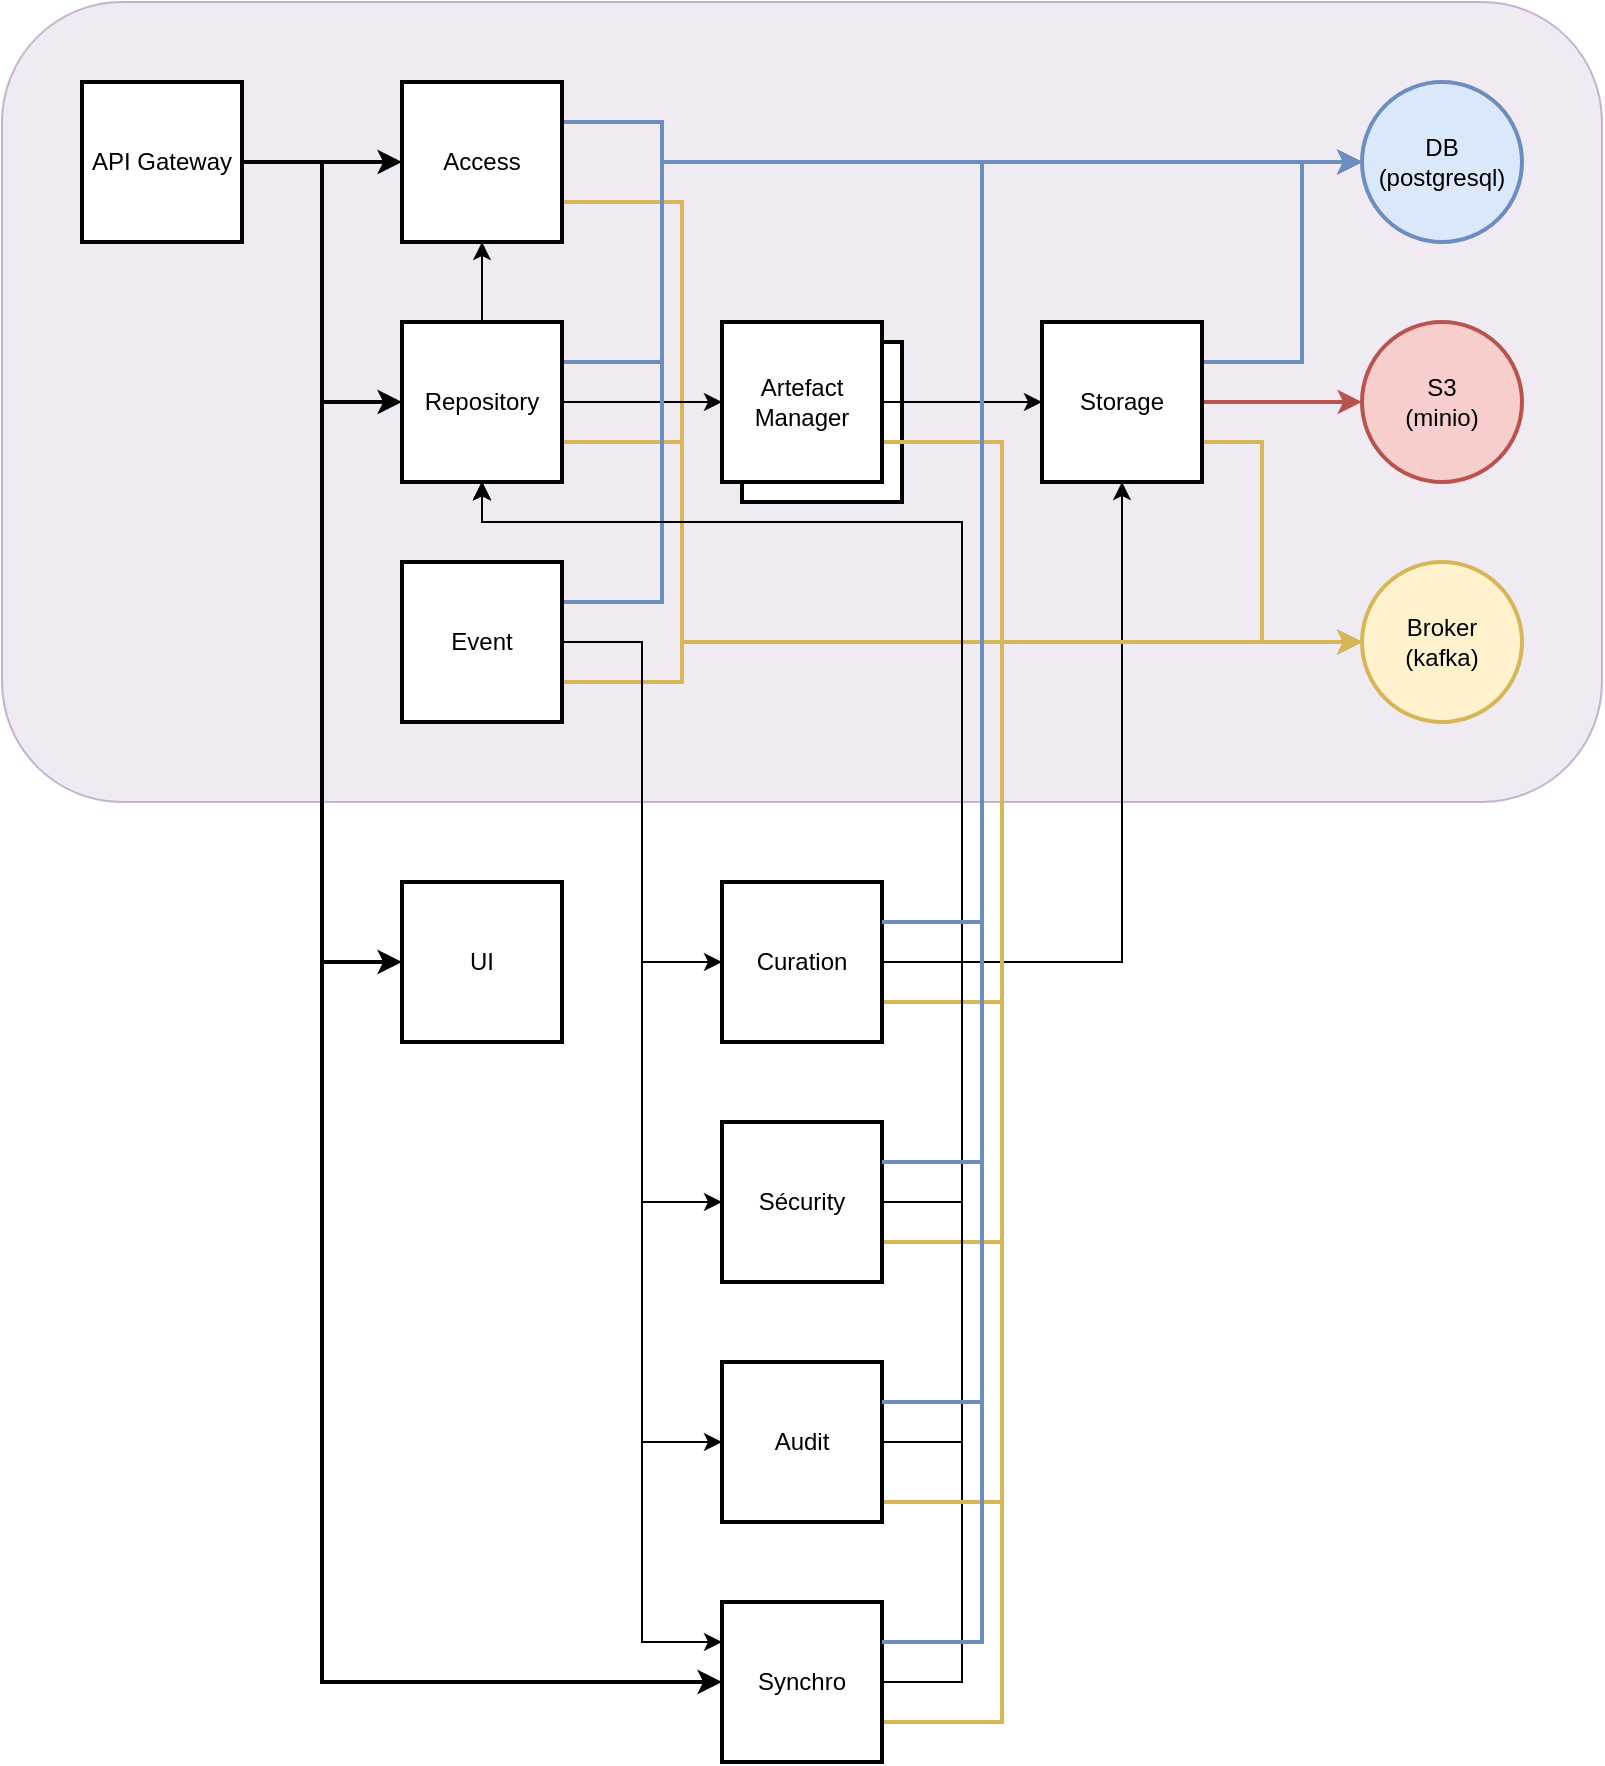 <mxfile version="26.1.1">
  <diagram name="Page-1" id="bDpmgTGAfnFgiMGmfUuK">
    <mxGraphModel dx="1434" dy="871" grid="1" gridSize="10" guides="1" tooltips="1" connect="1" arrows="1" fold="1" page="1" pageScale="1" pageWidth="827" pageHeight="1169" math="0" shadow="0">
      <root>
        <mxCell id="0" />
        <mxCell id="1" parent="0" />
        <mxCell id="vEc4FZTlCkp1WOhulvVk-27" value="" style="rounded=1;whiteSpace=wrap;html=1;fillColor=#e1d5e7;strokeColor=#9673a6;opacity=50;" vertex="1" parent="1">
          <mxGeometry y="120" width="800" height="400" as="geometry" />
        </mxCell>
        <mxCell id="vEc4FZTlCkp1WOhulvVk-18" value="" style="whiteSpace=wrap;html=1;aspect=fixed;strokeWidth=2;" vertex="1" parent="1">
          <mxGeometry x="370" y="290" width="80" height="80" as="geometry" />
        </mxCell>
        <mxCell id="vEc4FZTlCkp1WOhulvVk-7" value="" style="edgeStyle=orthogonalEdgeStyle;rounded=0;orthogonalLoop=1;jettySize=auto;html=1;strokeWidth=2;" edge="1" parent="1" source="vEc4FZTlCkp1WOhulvVk-1" target="vEc4FZTlCkp1WOhulvVk-2">
          <mxGeometry relative="1" as="geometry" />
        </mxCell>
        <mxCell id="vEc4FZTlCkp1WOhulvVk-8" style="edgeStyle=orthogonalEdgeStyle;rounded=0;orthogonalLoop=1;jettySize=auto;html=1;entryX=0;entryY=0.5;entryDx=0;entryDy=0;elbow=vertical;strokeWidth=2;" edge="1" parent="1" source="vEc4FZTlCkp1WOhulvVk-1" target="vEc4FZTlCkp1WOhulvVk-3">
          <mxGeometry relative="1" as="geometry" />
        </mxCell>
        <mxCell id="vEc4FZTlCkp1WOhulvVk-35" style="edgeStyle=orthogonalEdgeStyle;rounded=0;orthogonalLoop=1;jettySize=auto;html=1;entryX=0;entryY=0.5;entryDx=0;entryDy=0;strokeWidth=2;" edge="1" parent="1" source="vEc4FZTlCkp1WOhulvVk-1" target="vEc4FZTlCkp1WOhulvVk-30">
          <mxGeometry relative="1" as="geometry" />
        </mxCell>
        <mxCell id="vEc4FZTlCkp1WOhulvVk-37" style="edgeStyle=orthogonalEdgeStyle;rounded=0;orthogonalLoop=1;jettySize=auto;html=1;entryX=0;entryY=0.5;entryDx=0;entryDy=0;strokeWidth=2;" edge="1" parent="1" source="vEc4FZTlCkp1WOhulvVk-1" target="vEc4FZTlCkp1WOhulvVk-31">
          <mxGeometry relative="1" as="geometry">
            <Array as="points">
              <mxPoint x="160" y="200" />
              <mxPoint x="160" y="960" />
            </Array>
          </mxGeometry>
        </mxCell>
        <mxCell id="vEc4FZTlCkp1WOhulvVk-1" value="API Gateway" style="whiteSpace=wrap;html=1;aspect=fixed;strokeWidth=2;" vertex="1" parent="1">
          <mxGeometry x="40" y="160" width="80" height="80" as="geometry" />
        </mxCell>
        <mxCell id="vEc4FZTlCkp1WOhulvVk-15" style="edgeStyle=orthogonalEdgeStyle;rounded=0;orthogonalLoop=1;jettySize=auto;html=1;entryX=0;entryY=0.5;entryDx=0;entryDy=0;fillColor=#dae8fc;strokeColor=#6c8ebf;exitX=1;exitY=0.25;exitDx=0;exitDy=0;strokeWidth=2;" edge="1" parent="1" source="vEc4FZTlCkp1WOhulvVk-2" target="vEc4FZTlCkp1WOhulvVk-13">
          <mxGeometry relative="1" as="geometry">
            <Array as="points">
              <mxPoint x="330" y="180" />
              <mxPoint x="330" y="200" />
            </Array>
          </mxGeometry>
        </mxCell>
        <mxCell id="vEc4FZTlCkp1WOhulvVk-23" style="edgeStyle=orthogonalEdgeStyle;rounded=0;orthogonalLoop=1;jettySize=auto;html=1;fillColor=#fff2cc;strokeColor=#d6b656;strokeWidth=2;entryX=0;entryY=0.5;entryDx=0;entryDy=0;" edge="1" parent="1" source="vEc4FZTlCkp1WOhulvVk-2" target="vEc4FZTlCkp1WOhulvVk-14">
          <mxGeometry relative="1" as="geometry">
            <mxPoint x="680" y="440" as="targetPoint" />
            <Array as="points">
              <mxPoint x="340" y="220" />
              <mxPoint x="340" y="440" />
            </Array>
          </mxGeometry>
        </mxCell>
        <mxCell id="vEc4FZTlCkp1WOhulvVk-2" value="Access" style="whiteSpace=wrap;html=1;aspect=fixed;strokeWidth=2;" vertex="1" parent="1">
          <mxGeometry x="200" y="160" width="80" height="80" as="geometry" />
        </mxCell>
        <mxCell id="vEc4FZTlCkp1WOhulvVk-10" value="" style="edgeStyle=orthogonalEdgeStyle;rounded=0;orthogonalLoop=1;jettySize=auto;html=1;strokeWidth=1;" edge="1" parent="1" source="vEc4FZTlCkp1WOhulvVk-3" target="vEc4FZTlCkp1WOhulvVk-5">
          <mxGeometry relative="1" as="geometry" />
        </mxCell>
        <mxCell id="vEc4FZTlCkp1WOhulvVk-16" style="edgeStyle=orthogonalEdgeStyle;rounded=0;orthogonalLoop=1;jettySize=auto;html=1;exitX=1;exitY=0.5;exitDx=0;exitDy=0;fillColor=#dae8fc;strokeColor=#6c8ebf;strokeWidth=2;entryX=0;entryY=0.5;entryDx=0;entryDy=0;" edge="1" parent="1" source="vEc4FZTlCkp1WOhulvVk-3" target="vEc4FZTlCkp1WOhulvVk-13">
          <mxGeometry relative="1" as="geometry">
            <mxPoint x="680" y="200" as="targetPoint" />
            <Array as="points">
              <mxPoint x="280" y="300" />
              <mxPoint x="330" y="300" />
              <mxPoint x="330" y="200" />
            </Array>
          </mxGeometry>
        </mxCell>
        <mxCell id="vEc4FZTlCkp1WOhulvVk-22" style="edgeStyle=orthogonalEdgeStyle;rounded=0;orthogonalLoop=1;jettySize=auto;html=1;entryX=0;entryY=0.5;entryDx=0;entryDy=0;fillColor=#fff2cc;strokeColor=#d6b656;strokeWidth=2;" edge="1" parent="1" source="vEc4FZTlCkp1WOhulvVk-3" target="vEc4FZTlCkp1WOhulvVk-14">
          <mxGeometry relative="1" as="geometry">
            <Array as="points">
              <mxPoint x="340" y="340" />
              <mxPoint x="340" y="440" />
            </Array>
          </mxGeometry>
        </mxCell>
        <mxCell id="vEc4FZTlCkp1WOhulvVk-28" value="" style="edgeStyle=orthogonalEdgeStyle;rounded=0;orthogonalLoop=1;jettySize=auto;html=1;strokeWidth=1;" edge="1" parent="1" source="vEc4FZTlCkp1WOhulvVk-3" target="vEc4FZTlCkp1WOhulvVk-2">
          <mxGeometry relative="1" as="geometry" />
        </mxCell>
        <mxCell id="vEc4FZTlCkp1WOhulvVk-3" value="Repository" style="whiteSpace=wrap;html=1;aspect=fixed;strokeWidth=2;" vertex="1" parent="1">
          <mxGeometry x="200" y="280" width="80" height="80" as="geometry" />
        </mxCell>
        <mxCell id="vEc4FZTlCkp1WOhulvVk-20" style="edgeStyle=orthogonalEdgeStyle;rounded=0;orthogonalLoop=1;jettySize=auto;html=1;entryX=0;entryY=0.5;entryDx=0;entryDy=0;fillColor=#fff2cc;strokeColor=#d6b656;strokeWidth=2;" edge="1" parent="1" source="vEc4FZTlCkp1WOhulvVk-4" target="vEc4FZTlCkp1WOhulvVk-14">
          <mxGeometry relative="1" as="geometry">
            <Array as="points">
              <mxPoint x="340" y="460" />
              <mxPoint x="340" y="440" />
            </Array>
          </mxGeometry>
        </mxCell>
        <mxCell id="vEc4FZTlCkp1WOhulvVk-29" style="edgeStyle=orthogonalEdgeStyle;rounded=0;orthogonalLoop=1;jettySize=auto;html=1;fillColor=#dae8fc;strokeColor=#6c8ebf;strokeWidth=2;entryX=0;entryY=0.5;entryDx=0;entryDy=0;" edge="1" parent="1" source="vEc4FZTlCkp1WOhulvVk-4" target="vEc4FZTlCkp1WOhulvVk-13">
          <mxGeometry relative="1" as="geometry">
            <mxPoint x="680" y="200" as="targetPoint" />
            <Array as="points">
              <mxPoint x="330" y="420" />
              <mxPoint x="330" y="200" />
            </Array>
          </mxGeometry>
        </mxCell>
        <mxCell id="vEc4FZTlCkp1WOhulvVk-36" style="edgeStyle=orthogonalEdgeStyle;rounded=0;orthogonalLoop=1;jettySize=auto;html=1;entryX=0;entryY=0.5;entryDx=0;entryDy=0;strokeWidth=1;" edge="1" parent="1" source="vEc4FZTlCkp1WOhulvVk-4" target="vEc4FZTlCkp1WOhulvVk-32">
          <mxGeometry relative="1" as="geometry" />
        </mxCell>
        <mxCell id="vEc4FZTlCkp1WOhulvVk-38" style="edgeStyle=orthogonalEdgeStyle;rounded=0;orthogonalLoop=1;jettySize=auto;html=1;entryX=0;entryY=0.25;entryDx=0;entryDy=0;strokeWidth=1;" edge="1" parent="1" source="vEc4FZTlCkp1WOhulvVk-4" target="vEc4FZTlCkp1WOhulvVk-31">
          <mxGeometry relative="1" as="geometry">
            <Array as="points">
              <mxPoint x="320" y="440" />
              <mxPoint x="320" y="940" />
              <mxPoint x="360" y="940" />
            </Array>
          </mxGeometry>
        </mxCell>
        <mxCell id="vEc4FZTlCkp1WOhulvVk-39" style="edgeStyle=orthogonalEdgeStyle;rounded=0;orthogonalLoop=1;jettySize=auto;html=1;entryX=0;entryY=0.5;entryDx=0;entryDy=0;strokeWidth=1;" edge="1" parent="1" source="vEc4FZTlCkp1WOhulvVk-4" target="vEc4FZTlCkp1WOhulvVk-33">
          <mxGeometry relative="1" as="geometry" />
        </mxCell>
        <mxCell id="vEc4FZTlCkp1WOhulvVk-40" style="edgeStyle=orthogonalEdgeStyle;rounded=0;orthogonalLoop=1;jettySize=auto;html=1;entryX=0;entryY=0.5;entryDx=0;entryDy=0;strokeWidth=1;" edge="1" parent="1" source="vEc4FZTlCkp1WOhulvVk-4" target="vEc4FZTlCkp1WOhulvVk-34">
          <mxGeometry relative="1" as="geometry">
            <mxPoint x="320" y="840" as="targetPoint" />
          </mxGeometry>
        </mxCell>
        <mxCell id="vEc4FZTlCkp1WOhulvVk-4" value="Event" style="whiteSpace=wrap;html=1;aspect=fixed;strokeWidth=2;" vertex="1" parent="1">
          <mxGeometry x="200" y="400" width="80" height="80" as="geometry" />
        </mxCell>
        <mxCell id="vEc4FZTlCkp1WOhulvVk-11" value="" style="edgeStyle=orthogonalEdgeStyle;rounded=0;orthogonalLoop=1;jettySize=auto;html=1;strokeWidth=1;" edge="1" parent="1" source="vEc4FZTlCkp1WOhulvVk-5" target="vEc4FZTlCkp1WOhulvVk-6">
          <mxGeometry relative="1" as="geometry" />
        </mxCell>
        <mxCell id="vEc4FZTlCkp1WOhulvVk-24" style="edgeStyle=orthogonalEdgeStyle;rounded=0;orthogonalLoop=1;jettySize=auto;html=1;entryX=0;entryY=0.5;entryDx=0;entryDy=0;fillColor=#fff2cc;strokeColor=#d6b656;strokeWidth=2;" edge="1" parent="1" source="vEc4FZTlCkp1WOhulvVk-5" target="vEc4FZTlCkp1WOhulvVk-14">
          <mxGeometry relative="1" as="geometry">
            <Array as="points">
              <mxPoint x="500" y="340" />
              <mxPoint x="500" y="440" />
            </Array>
          </mxGeometry>
        </mxCell>
        <mxCell id="vEc4FZTlCkp1WOhulvVk-5" value="Artefact Manager" style="whiteSpace=wrap;html=1;aspect=fixed;strokeWidth=2;" vertex="1" parent="1">
          <mxGeometry x="360" y="280" width="80" height="80" as="geometry" />
        </mxCell>
        <mxCell id="vEc4FZTlCkp1WOhulvVk-17" value="" style="edgeStyle=orthogonalEdgeStyle;rounded=0;orthogonalLoop=1;jettySize=auto;html=1;fillColor=#f8cecc;strokeColor=#b85450;strokeWidth=2;" edge="1" parent="1" source="vEc4FZTlCkp1WOhulvVk-6" target="vEc4FZTlCkp1WOhulvVk-12">
          <mxGeometry relative="1" as="geometry" />
        </mxCell>
        <mxCell id="vEc4FZTlCkp1WOhulvVk-25" style="edgeStyle=orthogonalEdgeStyle;rounded=0;orthogonalLoop=1;jettySize=auto;html=1;entryX=0;entryY=0.5;entryDx=0;entryDy=0;fillColor=#fff2cc;strokeColor=#d6b656;strokeWidth=2;" edge="1" parent="1" source="vEc4FZTlCkp1WOhulvVk-6" target="vEc4FZTlCkp1WOhulvVk-14">
          <mxGeometry relative="1" as="geometry">
            <Array as="points">
              <mxPoint x="630" y="340" />
              <mxPoint x="630" y="440" />
            </Array>
          </mxGeometry>
        </mxCell>
        <mxCell id="vEc4FZTlCkp1WOhulvVk-26" style="edgeStyle=orthogonalEdgeStyle;rounded=0;orthogonalLoop=1;jettySize=auto;html=1;entryX=0;entryY=0.5;entryDx=0;entryDy=0;fillColor=#dae8fc;strokeColor=#6c8ebf;strokeWidth=2;" edge="1" parent="1" source="vEc4FZTlCkp1WOhulvVk-6" target="vEc4FZTlCkp1WOhulvVk-13">
          <mxGeometry relative="1" as="geometry">
            <Array as="points">
              <mxPoint x="650" y="300" />
              <mxPoint x="650" y="200" />
            </Array>
          </mxGeometry>
        </mxCell>
        <mxCell id="vEc4FZTlCkp1WOhulvVk-6" value="Storage" style="whiteSpace=wrap;html=1;aspect=fixed;strokeWidth=2;" vertex="1" parent="1">
          <mxGeometry x="520" y="280" width="80" height="80" as="geometry" />
        </mxCell>
        <mxCell id="vEc4FZTlCkp1WOhulvVk-12" value="S3&lt;div&gt;(minio)&lt;/div&gt;" style="ellipse;whiteSpace=wrap;html=1;aspect=fixed;fillColor=#f8cecc;strokeColor=#b85450;strokeWidth=2;" vertex="1" parent="1">
          <mxGeometry x="680" y="280" width="80" height="80" as="geometry" />
        </mxCell>
        <mxCell id="vEc4FZTlCkp1WOhulvVk-13" value="DB&lt;div&gt;(postgresql)&lt;/div&gt;" style="ellipse;whiteSpace=wrap;html=1;aspect=fixed;fillColor=#dae8fc;strokeColor=#6c8ebf;strokeWidth=2;" vertex="1" parent="1">
          <mxGeometry x="680" y="160" width="80" height="80" as="geometry" />
        </mxCell>
        <mxCell id="vEc4FZTlCkp1WOhulvVk-14" value="Broker&lt;div&gt;(kafka)&lt;/div&gt;" style="ellipse;whiteSpace=wrap;html=1;aspect=fixed;fillColor=#fff2cc;strokeColor=#d6b656;strokeWidth=2;" vertex="1" parent="1">
          <mxGeometry x="680" y="400" width="80" height="80" as="geometry" />
        </mxCell>
        <mxCell id="vEc4FZTlCkp1WOhulvVk-30" value="UI" style="whiteSpace=wrap;html=1;aspect=fixed;strokeWidth=2;" vertex="1" parent="1">
          <mxGeometry x="200" y="560" width="80" height="80" as="geometry" />
        </mxCell>
        <mxCell id="vEc4FZTlCkp1WOhulvVk-45" style="edgeStyle=orthogonalEdgeStyle;rounded=0;orthogonalLoop=1;jettySize=auto;html=1;entryX=0;entryY=0.5;entryDx=0;entryDy=0;fillColor=#fff2cc;strokeColor=#d6b656;strokeWidth=2;" edge="1" parent="1" source="vEc4FZTlCkp1WOhulvVk-31" target="vEc4FZTlCkp1WOhulvVk-14">
          <mxGeometry relative="1" as="geometry">
            <mxPoint x="550" y="660" as="targetPoint" />
            <Array as="points">
              <mxPoint x="500" y="980" />
              <mxPoint x="500" y="440" />
            </Array>
          </mxGeometry>
        </mxCell>
        <mxCell id="vEc4FZTlCkp1WOhulvVk-54" style="edgeStyle=orthogonalEdgeStyle;rounded=0;orthogonalLoop=1;jettySize=auto;html=1;entryX=0.5;entryY=1;entryDx=0;entryDy=0;" edge="1" parent="1" source="vEc4FZTlCkp1WOhulvVk-31" target="vEc4FZTlCkp1WOhulvVk-3">
          <mxGeometry relative="1" as="geometry">
            <Array as="points">
              <mxPoint x="480" y="960" />
              <mxPoint x="480" y="380" />
              <mxPoint x="240" y="380" />
            </Array>
          </mxGeometry>
        </mxCell>
        <mxCell id="vEc4FZTlCkp1WOhulvVk-31" value="Synchro" style="whiteSpace=wrap;html=1;aspect=fixed;strokeWidth=2;" vertex="1" parent="1">
          <mxGeometry x="360" y="920" width="80" height="80" as="geometry" />
        </mxCell>
        <mxCell id="vEc4FZTlCkp1WOhulvVk-41" style="edgeStyle=orthogonalEdgeStyle;rounded=0;orthogonalLoop=1;jettySize=auto;html=1;entryX=0;entryY=0.5;entryDx=0;entryDy=0;fillColor=#fff2cc;strokeColor=#d6b656;strokeWidth=2;" edge="1" parent="1" source="vEc4FZTlCkp1WOhulvVk-32" target="vEc4FZTlCkp1WOhulvVk-14">
          <mxGeometry relative="1" as="geometry">
            <Array as="points">
              <mxPoint x="500" y="620" />
              <mxPoint x="500" y="440" />
            </Array>
          </mxGeometry>
        </mxCell>
        <mxCell id="vEc4FZTlCkp1WOhulvVk-50" style="edgeStyle=orthogonalEdgeStyle;rounded=0;orthogonalLoop=1;jettySize=auto;html=1;" edge="1" parent="1" source="vEc4FZTlCkp1WOhulvVk-32" target="vEc4FZTlCkp1WOhulvVk-6">
          <mxGeometry relative="1" as="geometry" />
        </mxCell>
        <mxCell id="vEc4FZTlCkp1WOhulvVk-51" style="edgeStyle=orthogonalEdgeStyle;rounded=0;orthogonalLoop=1;jettySize=auto;html=1;entryX=0.5;entryY=1;entryDx=0;entryDy=0;" edge="1" parent="1" source="vEc4FZTlCkp1WOhulvVk-32" target="vEc4FZTlCkp1WOhulvVk-3">
          <mxGeometry relative="1" as="geometry">
            <Array as="points">
              <mxPoint x="480" y="600" />
              <mxPoint x="480" y="380" />
              <mxPoint x="240" y="380" />
            </Array>
          </mxGeometry>
        </mxCell>
        <mxCell id="vEc4FZTlCkp1WOhulvVk-32" value="Curation" style="whiteSpace=wrap;html=1;aspect=fixed;strokeWidth=2;" vertex="1" parent="1">
          <mxGeometry x="360" y="560" width="80" height="80" as="geometry" />
        </mxCell>
        <mxCell id="vEc4FZTlCkp1WOhulvVk-42" style="edgeStyle=orthogonalEdgeStyle;rounded=0;orthogonalLoop=1;jettySize=auto;html=1;strokeWidth=2;fillColor=#fff2cc;strokeColor=#d6b656;entryX=0;entryY=0.5;entryDx=0;entryDy=0;" edge="1" parent="1" source="vEc4FZTlCkp1WOhulvVk-33" target="vEc4FZTlCkp1WOhulvVk-14">
          <mxGeometry relative="1" as="geometry">
            <mxPoint x="680" y="440" as="targetPoint" />
            <Array as="points">
              <mxPoint x="500" y="740" />
              <mxPoint x="500" y="440" />
            </Array>
          </mxGeometry>
        </mxCell>
        <mxCell id="vEc4FZTlCkp1WOhulvVk-52" style="edgeStyle=orthogonalEdgeStyle;rounded=0;orthogonalLoop=1;jettySize=auto;html=1;entryX=0.5;entryY=1;entryDx=0;entryDy=0;" edge="1" parent="1" source="vEc4FZTlCkp1WOhulvVk-33" target="vEc4FZTlCkp1WOhulvVk-3">
          <mxGeometry relative="1" as="geometry">
            <Array as="points">
              <mxPoint x="480" y="720" />
              <mxPoint x="480" y="380" />
              <mxPoint x="240" y="380" />
            </Array>
          </mxGeometry>
        </mxCell>
        <mxCell id="vEc4FZTlCkp1WOhulvVk-33" value="Sécurity" style="whiteSpace=wrap;html=1;aspect=fixed;strokeWidth=2;" vertex="1" parent="1">
          <mxGeometry x="360" y="680" width="80" height="80" as="geometry" />
        </mxCell>
        <mxCell id="vEc4FZTlCkp1WOhulvVk-43" style="edgeStyle=orthogonalEdgeStyle;rounded=0;orthogonalLoop=1;jettySize=auto;html=1;strokeWidth=2;fillColor=#fff2cc;strokeColor=#d6b656;entryX=0;entryY=0.5;entryDx=0;entryDy=0;" edge="1" parent="1" target="vEc4FZTlCkp1WOhulvVk-14">
          <mxGeometry relative="1" as="geometry">
            <mxPoint x="820" y="490" as="targetPoint" />
            <mxPoint x="440" y="870" as="sourcePoint" />
            <Array as="points">
              <mxPoint x="500" y="870" />
              <mxPoint x="500" y="440" />
            </Array>
          </mxGeometry>
        </mxCell>
        <mxCell id="vEc4FZTlCkp1WOhulvVk-53" style="edgeStyle=orthogonalEdgeStyle;rounded=0;orthogonalLoop=1;jettySize=auto;html=1;" edge="1" parent="1" source="vEc4FZTlCkp1WOhulvVk-34">
          <mxGeometry relative="1" as="geometry">
            <mxPoint x="240" y="360" as="targetPoint" />
            <Array as="points">
              <mxPoint x="480" y="840" />
              <mxPoint x="480" y="380" />
              <mxPoint x="240" y="380" />
            </Array>
          </mxGeometry>
        </mxCell>
        <mxCell id="vEc4FZTlCkp1WOhulvVk-34" value="Audit" style="whiteSpace=wrap;html=1;aspect=fixed;strokeWidth=2;" vertex="1" parent="1">
          <mxGeometry x="360" y="800" width="80" height="80" as="geometry" />
        </mxCell>
        <mxCell id="vEc4FZTlCkp1WOhulvVk-46" style="edgeStyle=orthogonalEdgeStyle;rounded=0;orthogonalLoop=1;jettySize=auto;html=1;fillColor=#dae8fc;strokeColor=#6c8ebf;strokeWidth=2;entryX=0;entryY=0.5;entryDx=0;entryDy=0;" edge="1" parent="1" target="vEc4FZTlCkp1WOhulvVk-13">
          <mxGeometry relative="1" as="geometry">
            <mxPoint x="670" y="200" as="targetPoint" />
            <mxPoint x="440" y="940" as="sourcePoint" />
            <Array as="points">
              <mxPoint x="490" y="940" />
              <mxPoint x="490" y="200" />
            </Array>
          </mxGeometry>
        </mxCell>
        <mxCell id="vEc4FZTlCkp1WOhulvVk-47" style="edgeStyle=orthogonalEdgeStyle;rounded=0;orthogonalLoop=1;jettySize=auto;html=1;entryX=0;entryY=0.5;entryDx=0;entryDy=0;fillColor=#dae8fc;strokeColor=#6c8ebf;strokeWidth=2;" edge="1" parent="1" target="vEc4FZTlCkp1WOhulvVk-13">
          <mxGeometry relative="1" as="geometry">
            <mxPoint x="440" y="580" as="sourcePoint" />
            <mxPoint x="680" y="400" as="targetPoint" />
            <Array as="points">
              <mxPoint x="490" y="580" />
              <mxPoint x="490" y="200" />
            </Array>
          </mxGeometry>
        </mxCell>
        <mxCell id="vEc4FZTlCkp1WOhulvVk-48" style="edgeStyle=orthogonalEdgeStyle;rounded=0;orthogonalLoop=1;jettySize=auto;html=1;strokeWidth=2;fillColor=#dae8fc;strokeColor=#6c8ebf;entryX=0;entryY=0.5;entryDx=0;entryDy=0;" edge="1" parent="1" target="vEc4FZTlCkp1WOhulvVk-13">
          <mxGeometry relative="1" as="geometry">
            <mxPoint x="680" y="400" as="targetPoint" />
            <mxPoint x="440" y="700" as="sourcePoint" />
            <Array as="points">
              <mxPoint x="490" y="700" />
              <mxPoint x="490" y="200" />
            </Array>
          </mxGeometry>
        </mxCell>
        <mxCell id="vEc4FZTlCkp1WOhulvVk-49" style="edgeStyle=orthogonalEdgeStyle;rounded=0;orthogonalLoop=1;jettySize=auto;html=1;strokeWidth=2;fillColor=#dae8fc;strokeColor=#6c8ebf;entryX=0;entryY=0.5;entryDx=0;entryDy=0;" edge="1" parent="1" target="vEc4FZTlCkp1WOhulvVk-13">
          <mxGeometry relative="1" as="geometry">
            <mxPoint x="680" y="400" as="targetPoint" />
            <mxPoint x="440" y="820" as="sourcePoint" />
            <Array as="points">
              <mxPoint x="490" y="820" />
              <mxPoint x="490" y="200" />
            </Array>
          </mxGeometry>
        </mxCell>
      </root>
    </mxGraphModel>
  </diagram>
</mxfile>
